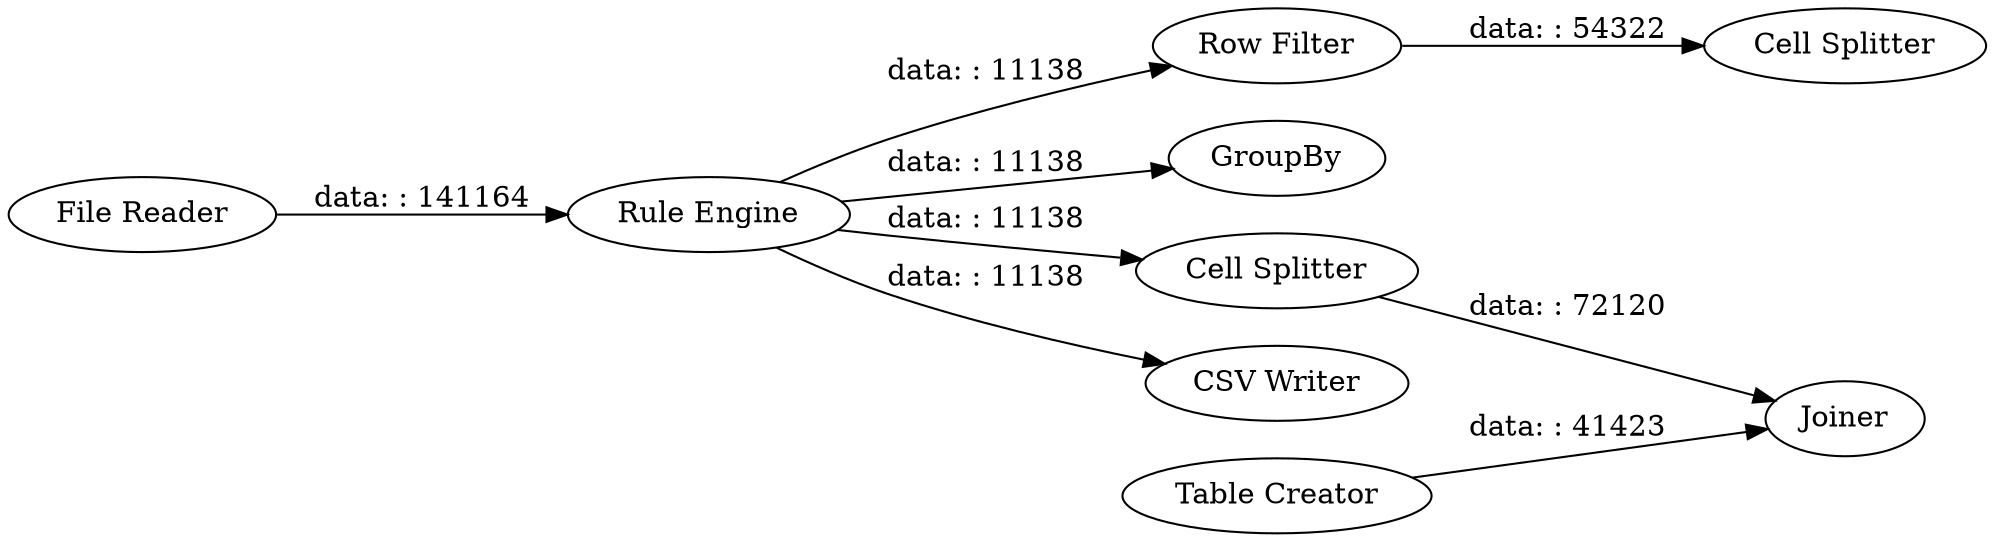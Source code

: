 digraph {
	"-643649432630455380_1" [label="File Reader"]
	"-643649432630455380_4" [label="Row Filter"]
	"-643649432630455380_3" [label=GroupBy]
	"-643649432630455380_8" [label="Cell Splitter"]
	"-643649432630455380_2" [label="Rule Engine"]
	"-643649432630455380_7" [label="Table Creator"]
	"-643649432630455380_9" [label=Joiner]
	"-643649432630455380_5" [label="Cell Splitter"]
	"-643649432630455380_6" [label="CSV Writer"]
	"-643649432630455380_2" -> "-643649432630455380_8" [label="data: : 11138"]
	"-643649432630455380_7" -> "-643649432630455380_9" [label="data: : 41423"]
	"-643649432630455380_4" -> "-643649432630455380_5" [label="data: : 54322"]
	"-643649432630455380_2" -> "-643649432630455380_6" [label="data: : 11138"]
	"-643649432630455380_1" -> "-643649432630455380_2" [label="data: : 141164"]
	"-643649432630455380_2" -> "-643649432630455380_4" [label="data: : 11138"]
	"-643649432630455380_8" -> "-643649432630455380_9" [label="data: : 72120"]
	"-643649432630455380_2" -> "-643649432630455380_3" [label="data: : 11138"]
	rankdir=LR
}
